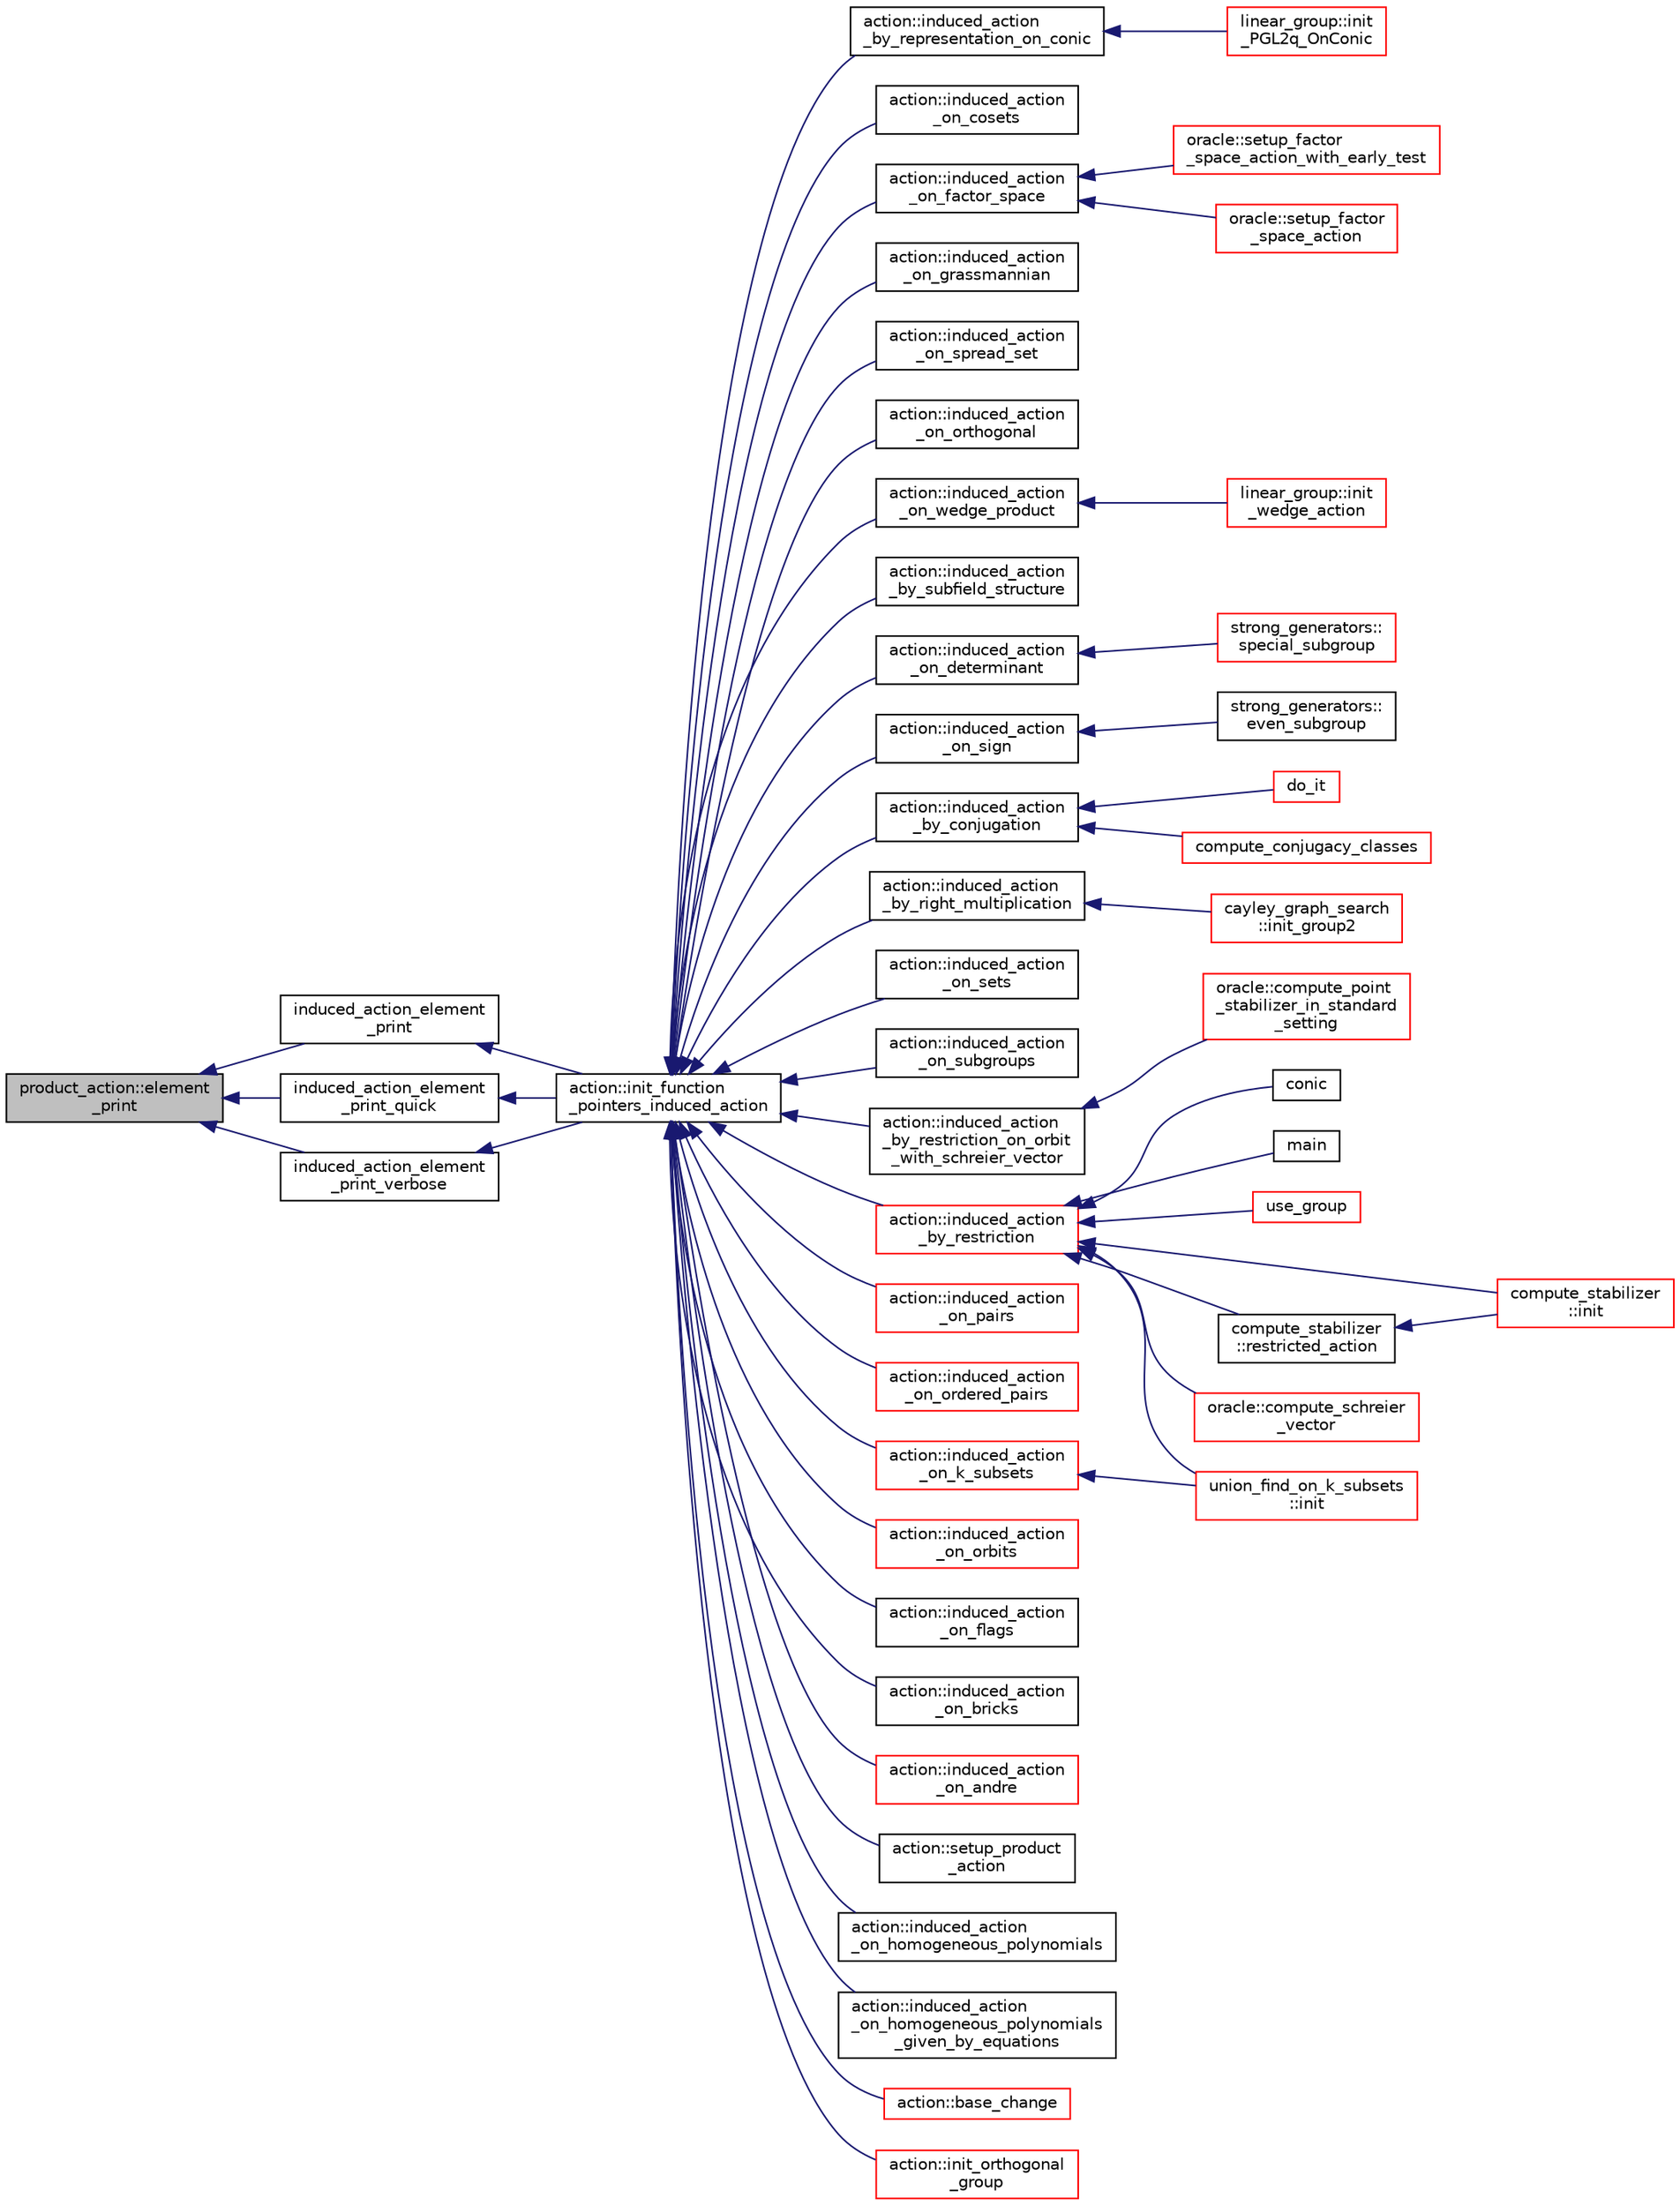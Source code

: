 digraph "product_action::element_print"
{
  edge [fontname="Helvetica",fontsize="10",labelfontname="Helvetica",labelfontsize="10"];
  node [fontname="Helvetica",fontsize="10",shape=record];
  rankdir="LR";
  Node1522 [label="product_action::element\l_print",height=0.2,width=0.4,color="black", fillcolor="grey75", style="filled", fontcolor="black"];
  Node1522 -> Node1523 [dir="back",color="midnightblue",fontsize="10",style="solid",fontname="Helvetica"];
  Node1523 [label="induced_action_element\l_print",height=0.2,width=0.4,color="black", fillcolor="white", style="filled",URL="$d3/d27/interface_8_c.html#a670952bd230bf34b82f276deab684d23"];
  Node1523 -> Node1524 [dir="back",color="midnightblue",fontsize="10",style="solid",fontname="Helvetica"];
  Node1524 [label="action::init_function\l_pointers_induced_action",height=0.2,width=0.4,color="black", fillcolor="white", style="filled",URL="$d2/d86/classaction.html#a3b9287d084b24f7a3b9532a7589c58de"];
  Node1524 -> Node1525 [dir="back",color="midnightblue",fontsize="10",style="solid",fontname="Helvetica"];
  Node1525 [label="action::induced_action\l_by_representation_on_conic",height=0.2,width=0.4,color="black", fillcolor="white", style="filled",URL="$d2/d86/classaction.html#a228538e3f07bc186db8eb5da8b90f617"];
  Node1525 -> Node1526 [dir="back",color="midnightblue",fontsize="10",style="solid",fontname="Helvetica"];
  Node1526 [label="linear_group::init\l_PGL2q_OnConic",height=0.2,width=0.4,color="red", fillcolor="white", style="filled",URL="$df/d5a/classlinear__group.html#a84c4d6e1849da4c6f8f096a1af2a8270"];
  Node1524 -> Node1533 [dir="back",color="midnightblue",fontsize="10",style="solid",fontname="Helvetica"];
  Node1533 [label="action::induced_action\l_on_cosets",height=0.2,width=0.4,color="black", fillcolor="white", style="filled",URL="$d2/d86/classaction.html#acbdff5ffed42af6a01f07dffb2787237"];
  Node1524 -> Node1534 [dir="back",color="midnightblue",fontsize="10",style="solid",fontname="Helvetica"];
  Node1534 [label="action::induced_action\l_on_factor_space",height=0.2,width=0.4,color="black", fillcolor="white", style="filled",URL="$d2/d86/classaction.html#af501ff2aa74fb6049bee5c01cd8b909b"];
  Node1534 -> Node1535 [dir="back",color="midnightblue",fontsize="10",style="solid",fontname="Helvetica"];
  Node1535 [label="oracle::setup_factor\l_space_action_with_early_test",height=0.2,width=0.4,color="red", fillcolor="white", style="filled",URL="$d7/da7/classoracle.html#a7c26a85886666829e9727df91d2f01ad"];
  Node1534 -> Node1615 [dir="back",color="midnightblue",fontsize="10",style="solid",fontname="Helvetica"];
  Node1615 [label="oracle::setup_factor\l_space_action",height=0.2,width=0.4,color="red", fillcolor="white", style="filled",URL="$d7/da7/classoracle.html#a181e076f112ba1f32f5fb4e8abebdb18"];
  Node1524 -> Node1616 [dir="back",color="midnightblue",fontsize="10",style="solid",fontname="Helvetica"];
  Node1616 [label="action::induced_action\l_on_grassmannian",height=0.2,width=0.4,color="black", fillcolor="white", style="filled",URL="$d2/d86/classaction.html#a295b730ecc0b0bf30f714094fef956ea"];
  Node1524 -> Node1617 [dir="back",color="midnightblue",fontsize="10",style="solid",fontname="Helvetica"];
  Node1617 [label="action::induced_action\l_on_spread_set",height=0.2,width=0.4,color="black", fillcolor="white", style="filled",URL="$d2/d86/classaction.html#a7c5839c650592f083dc850d81ed05a5b"];
  Node1524 -> Node1618 [dir="back",color="midnightblue",fontsize="10",style="solid",fontname="Helvetica"];
  Node1618 [label="action::induced_action\l_on_orthogonal",height=0.2,width=0.4,color="black", fillcolor="white", style="filled",URL="$d2/d86/classaction.html#a4f191cee643a81d7f18a4d729084e945"];
  Node1524 -> Node1619 [dir="back",color="midnightblue",fontsize="10",style="solid",fontname="Helvetica"];
  Node1619 [label="action::induced_action\l_on_wedge_product",height=0.2,width=0.4,color="black", fillcolor="white", style="filled",URL="$d2/d86/classaction.html#af13a5da25b8e8597ab695edff222fb6a"];
  Node1619 -> Node1620 [dir="back",color="midnightblue",fontsize="10",style="solid",fontname="Helvetica"];
  Node1620 [label="linear_group::init\l_wedge_action",height=0.2,width=0.4,color="red", fillcolor="white", style="filled",URL="$df/d5a/classlinear__group.html#a16a8a2a5fdc535f2263210ca7943119e"];
  Node1524 -> Node1621 [dir="back",color="midnightblue",fontsize="10",style="solid",fontname="Helvetica"];
  Node1621 [label="action::induced_action\l_by_subfield_structure",height=0.2,width=0.4,color="black", fillcolor="white", style="filled",URL="$d2/d86/classaction.html#add42951bdab176ceed6cc4af05dfa948"];
  Node1524 -> Node1622 [dir="back",color="midnightblue",fontsize="10",style="solid",fontname="Helvetica"];
  Node1622 [label="action::induced_action\l_on_determinant",height=0.2,width=0.4,color="black", fillcolor="white", style="filled",URL="$d2/d86/classaction.html#aa6b9d3c2ded2cae185ee31f2200ad0b5"];
  Node1622 -> Node1623 [dir="back",color="midnightblue",fontsize="10",style="solid",fontname="Helvetica"];
  Node1623 [label="strong_generators::\lspecial_subgroup",height=0.2,width=0.4,color="red", fillcolor="white", style="filled",URL="$dc/d09/classstrong__generators.html#a78e9e4d012bb440194e2874c40ca9e29"];
  Node1524 -> Node1625 [dir="back",color="midnightblue",fontsize="10",style="solid",fontname="Helvetica"];
  Node1625 [label="action::induced_action\l_on_sign",height=0.2,width=0.4,color="black", fillcolor="white", style="filled",URL="$d2/d86/classaction.html#ab17b07971b94eae7c5efa21b33f643f1"];
  Node1625 -> Node1626 [dir="back",color="midnightblue",fontsize="10",style="solid",fontname="Helvetica"];
  Node1626 [label="strong_generators::\leven_subgroup",height=0.2,width=0.4,color="black", fillcolor="white", style="filled",URL="$dc/d09/classstrong__generators.html#a8c1a171968f012ec245b0487a6af66e0"];
  Node1524 -> Node1627 [dir="back",color="midnightblue",fontsize="10",style="solid",fontname="Helvetica"];
  Node1627 [label="action::induced_action\l_by_conjugation",height=0.2,width=0.4,color="black", fillcolor="white", style="filled",URL="$d2/d86/classaction.html#a45fb7703c6acac791acdcde339d21cc2"];
  Node1627 -> Node1628 [dir="back",color="midnightblue",fontsize="10",style="solid",fontname="Helvetica"];
  Node1628 [label="do_it",height=0.2,width=0.4,color="red", fillcolor="white", style="filled",URL="$da/da3/burnside_8_c.html#a6a1ed4d46bdb13e56112f47f0565c25b"];
  Node1627 -> Node1630 [dir="back",color="midnightblue",fontsize="10",style="solid",fontname="Helvetica"];
  Node1630 [label="compute_conjugacy_classes",height=0.2,width=0.4,color="red", fillcolor="white", style="filled",URL="$dc/dd4/group__actions_8h.html#a3a3f311d8e19e481707b3e54dbb35066"];
  Node1524 -> Node1635 [dir="back",color="midnightblue",fontsize="10",style="solid",fontname="Helvetica"];
  Node1635 [label="action::induced_action\l_by_right_multiplication",height=0.2,width=0.4,color="black", fillcolor="white", style="filled",URL="$d2/d86/classaction.html#aafa2818d9d98046507e2754938be0c04"];
  Node1635 -> Node1636 [dir="back",color="midnightblue",fontsize="10",style="solid",fontname="Helvetica"];
  Node1636 [label="cayley_graph_search\l::init_group2",height=0.2,width=0.4,color="red", fillcolor="white", style="filled",URL="$de/dae/classcayley__graph__search.html#ac765646a4795740d7ac0a9407bf35f32"];
  Node1524 -> Node1638 [dir="back",color="midnightblue",fontsize="10",style="solid",fontname="Helvetica"];
  Node1638 [label="action::induced_action\l_on_sets",height=0.2,width=0.4,color="black", fillcolor="white", style="filled",URL="$d2/d86/classaction.html#a09639acee6b88644c103b17050cc32f1"];
  Node1524 -> Node1639 [dir="back",color="midnightblue",fontsize="10",style="solid",fontname="Helvetica"];
  Node1639 [label="action::induced_action\l_on_subgroups",height=0.2,width=0.4,color="black", fillcolor="white", style="filled",URL="$d2/d86/classaction.html#ad0de7ea45a2a73c1b8e0f52ee3ce4610"];
  Node1524 -> Node1640 [dir="back",color="midnightblue",fontsize="10",style="solid",fontname="Helvetica"];
  Node1640 [label="action::induced_action\l_by_restriction_on_orbit\l_with_schreier_vector",height=0.2,width=0.4,color="black", fillcolor="white", style="filled",URL="$d2/d86/classaction.html#ad3ddab72625d9bebe7ac8eaef488cf4c"];
  Node1640 -> Node1641 [dir="back",color="midnightblue",fontsize="10",style="solid",fontname="Helvetica"];
  Node1641 [label="oracle::compute_point\l_stabilizer_in_standard\l_setting",height=0.2,width=0.4,color="red", fillcolor="white", style="filled",URL="$d7/da7/classoracle.html#afa7b2b71cd2ccbb807a740d6e1085982"];
  Node1524 -> Node1642 [dir="back",color="midnightblue",fontsize="10",style="solid",fontname="Helvetica"];
  Node1642 [label="action::induced_action\l_by_restriction",height=0.2,width=0.4,color="red", fillcolor="white", style="filled",URL="$d2/d86/classaction.html#a37c21f74a97c921d882a308370c06357"];
  Node1642 -> Node1546 [dir="back",color="midnightblue",fontsize="10",style="solid",fontname="Helvetica"];
  Node1546 [label="conic",height=0.2,width=0.4,color="black", fillcolor="white", style="filled",URL="$d4/de8/conic_8_c.html#a96def9474b981a9d5831a9b48d85d652"];
  Node1642 -> Node1643 [dir="back",color="midnightblue",fontsize="10",style="solid",fontname="Helvetica"];
  Node1643 [label="main",height=0.2,width=0.4,color="black", fillcolor="white", style="filled",URL="$d5/d0d/apps_2projective__space_2polar_8_c.html#a217dbf8b442f20279ea00b898af96f52"];
  Node1642 -> Node1573 [dir="back",color="midnightblue",fontsize="10",style="solid",fontname="Helvetica"];
  Node1573 [label="use_group",height=0.2,width=0.4,color="red", fillcolor="white", style="filled",URL="$d9/d9f/all__cliques_8_c.html#aba62531e97173264c39afe2c7857af31"];
  Node1642 -> Node1644 [dir="back",color="midnightblue",fontsize="10",style="solid",fontname="Helvetica"];
  Node1644 [label="union_find_on_k_subsets\l::init",height=0.2,width=0.4,color="red", fillcolor="white", style="filled",URL="$d3/d1b/classunion__find__on__k__subsets.html#aad0de310a8e8df1ff78ee2eaf3ec1e54"];
  Node1642 -> Node1646 [dir="back",color="midnightblue",fontsize="10",style="solid",fontname="Helvetica"];
  Node1646 [label="compute_stabilizer\l::init",height=0.2,width=0.4,color="red", fillcolor="white", style="filled",URL="$d8/d30/classcompute__stabilizer.html#a36a1729430f317a65559220a8206a7d7"];
  Node1642 -> Node1651 [dir="back",color="midnightblue",fontsize="10",style="solid",fontname="Helvetica"];
  Node1651 [label="compute_stabilizer\l::restricted_action",height=0.2,width=0.4,color="black", fillcolor="white", style="filled",URL="$d8/d30/classcompute__stabilizer.html#a895df470da0ac14f812c3c4b6f2280b9"];
  Node1651 -> Node1646 [dir="back",color="midnightblue",fontsize="10",style="solid",fontname="Helvetica"];
  Node1642 -> Node1652 [dir="back",color="midnightblue",fontsize="10",style="solid",fontname="Helvetica"];
  Node1652 [label="oracle::compute_schreier\l_vector",height=0.2,width=0.4,color="red", fillcolor="white", style="filled",URL="$d7/da7/classoracle.html#a1ba7d398b51ed70f89b5ea54adb7b089"];
  Node1524 -> Node1682 [dir="back",color="midnightblue",fontsize="10",style="solid",fontname="Helvetica"];
  Node1682 [label="action::induced_action\l_on_pairs",height=0.2,width=0.4,color="red", fillcolor="white", style="filled",URL="$d2/d86/classaction.html#a4b01c7b3cc749218e9dbd84b9fed90b3"];
  Node1524 -> Node1684 [dir="back",color="midnightblue",fontsize="10",style="solid",fontname="Helvetica"];
  Node1684 [label="action::induced_action\l_on_ordered_pairs",height=0.2,width=0.4,color="red", fillcolor="white", style="filled",URL="$d2/d86/classaction.html#ad290e0cc115881e0b9ddab7f7071975e"];
  Node1524 -> Node1685 [dir="back",color="midnightblue",fontsize="10",style="solid",fontname="Helvetica"];
  Node1685 [label="action::induced_action\l_on_k_subsets",height=0.2,width=0.4,color="red", fillcolor="white", style="filled",URL="$d2/d86/classaction.html#a2eb6058853cffc4c099099e07ecbe612"];
  Node1685 -> Node1644 [dir="back",color="midnightblue",fontsize="10",style="solid",fontname="Helvetica"];
  Node1524 -> Node1687 [dir="back",color="midnightblue",fontsize="10",style="solid",fontname="Helvetica"];
  Node1687 [label="action::induced_action\l_on_orbits",height=0.2,width=0.4,color="red", fillcolor="white", style="filled",URL="$d2/d86/classaction.html#a875913e4919877fe3dcae039ce44d7d8"];
  Node1524 -> Node1691 [dir="back",color="midnightblue",fontsize="10",style="solid",fontname="Helvetica"];
  Node1691 [label="action::induced_action\l_on_flags",height=0.2,width=0.4,color="black", fillcolor="white", style="filled",URL="$d2/d86/classaction.html#afb1ac2fda2a79462e38c133330982341"];
  Node1524 -> Node1692 [dir="back",color="midnightblue",fontsize="10",style="solid",fontname="Helvetica"];
  Node1692 [label="action::induced_action\l_on_bricks",height=0.2,width=0.4,color="black", fillcolor="white", style="filled",URL="$d2/d86/classaction.html#a71c71472fda2eefb125cd852d5feb306"];
  Node1524 -> Node1693 [dir="back",color="midnightblue",fontsize="10",style="solid",fontname="Helvetica"];
  Node1693 [label="action::induced_action\l_on_andre",height=0.2,width=0.4,color="red", fillcolor="white", style="filled",URL="$d2/d86/classaction.html#a917efe5d7ae49b86dbf397540939fea4"];
  Node1524 -> Node1695 [dir="back",color="midnightblue",fontsize="10",style="solid",fontname="Helvetica"];
  Node1695 [label="action::setup_product\l_action",height=0.2,width=0.4,color="black", fillcolor="white", style="filled",URL="$d2/d86/classaction.html#a35c717fb546189c007a89bb7b133e2f6"];
  Node1524 -> Node1696 [dir="back",color="midnightblue",fontsize="10",style="solid",fontname="Helvetica"];
  Node1696 [label="action::induced_action\l_on_homogeneous_polynomials",height=0.2,width=0.4,color="black", fillcolor="white", style="filled",URL="$d2/d86/classaction.html#acafe8fb1e63926ce35338a292b621f8a"];
  Node1524 -> Node1697 [dir="back",color="midnightblue",fontsize="10",style="solid",fontname="Helvetica"];
  Node1697 [label="action::induced_action\l_on_homogeneous_polynomials\l_given_by_equations",height=0.2,width=0.4,color="black", fillcolor="white", style="filled",URL="$d2/d86/classaction.html#a8f8df8dabfaa711297c20d44a2c1946a"];
  Node1524 -> Node1698 [dir="back",color="midnightblue",fontsize="10",style="solid",fontname="Helvetica"];
  Node1698 [label="action::base_change",height=0.2,width=0.4,color="red", fillcolor="white", style="filled",URL="$d2/d86/classaction.html#a1cab1a81da804692affaf9b7060c90f6"];
  Node1524 -> Node1726 [dir="back",color="midnightblue",fontsize="10",style="solid",fontname="Helvetica"];
  Node1726 [label="action::init_orthogonal\l_group",height=0.2,width=0.4,color="red", fillcolor="white", style="filled",URL="$d2/d86/classaction.html#a2cfe124956ed67d8b7a927bb44847cc2"];
  Node1522 -> Node1734 [dir="back",color="midnightblue",fontsize="10",style="solid",fontname="Helvetica"];
  Node1734 [label="induced_action_element\l_print_quick",height=0.2,width=0.4,color="black", fillcolor="white", style="filled",URL="$d3/d27/interface_8_c.html#a91760d711eca781aa4dbee22a5fc0168"];
  Node1734 -> Node1524 [dir="back",color="midnightblue",fontsize="10",style="solid",fontname="Helvetica"];
  Node1522 -> Node1735 [dir="back",color="midnightblue",fontsize="10",style="solid",fontname="Helvetica"];
  Node1735 [label="induced_action_element\l_print_verbose",height=0.2,width=0.4,color="black", fillcolor="white", style="filled",URL="$d3/d27/interface_8_c.html#a647a452eeefdaed4834375175fec37fc"];
  Node1735 -> Node1524 [dir="back",color="midnightblue",fontsize="10",style="solid",fontname="Helvetica"];
}
